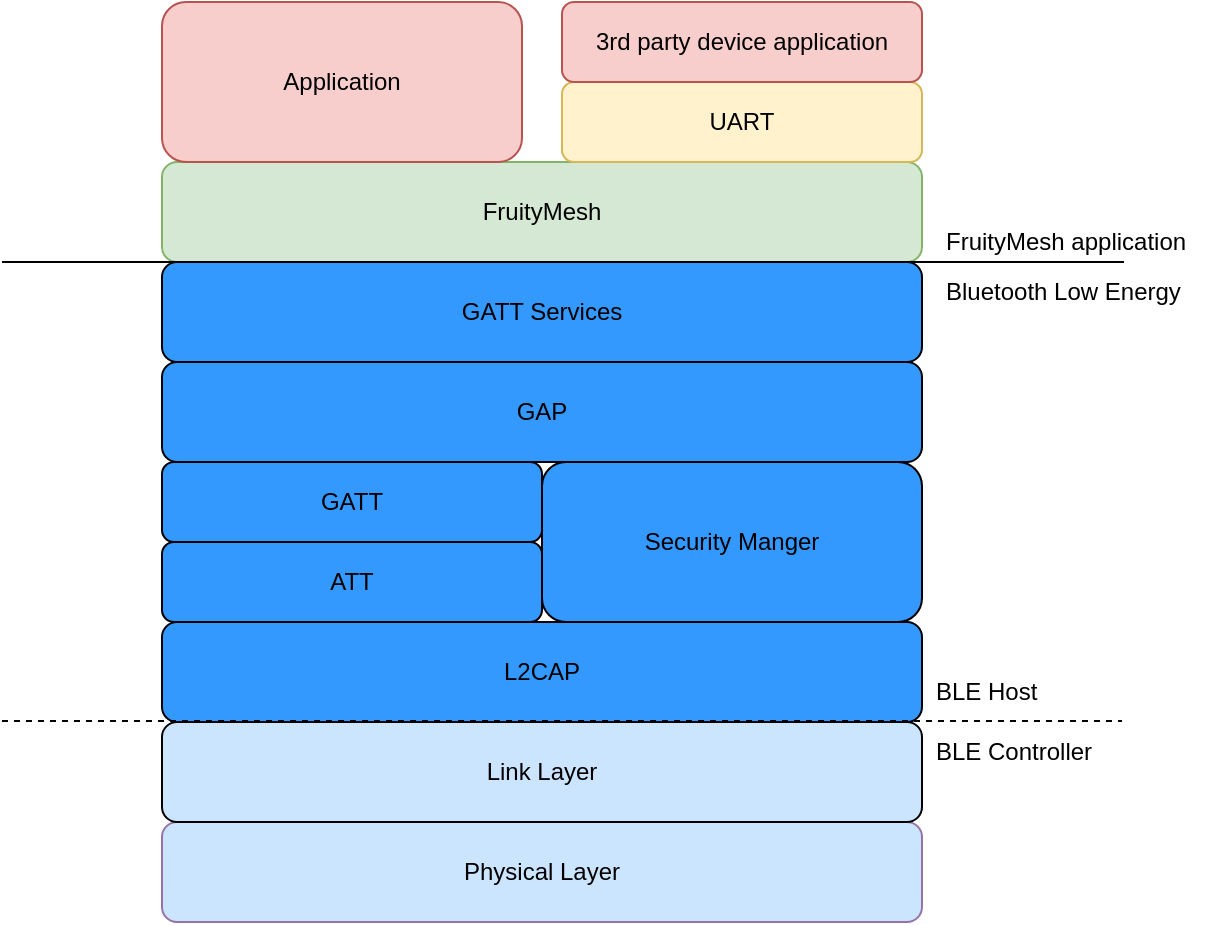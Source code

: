 <mxfile version="12.1.3" type="device" pages="1"><diagram id="8S3EAorNkWL-dzGtETf0" name="Page-1"><mxGraphModel dx="1038" dy="499" grid="1" gridSize="10" guides="1" tooltips="1" connect="1" arrows="1" fold="1" page="1" pageScale="1" pageWidth="827" pageHeight="1169" math="0" shadow="0"><root><mxCell id="0"/><mxCell id="1" parent="0"/><mxCell id="Dw_2jRZYT2J4uOGL5Bsu-3" value="Physical Layer" style="rounded=1;whiteSpace=wrap;html=1;fillColor=#CCE5FF;strokeColor=#9673a6;" parent="1" vertex="1"><mxGeometry x="160" y="480" width="380" height="50" as="geometry"/></mxCell><mxCell id="Dw_2jRZYT2J4uOGL5Bsu-4" value="Link Layer" style="rounded=1;whiteSpace=wrap;html=1;fillColor=#CCE5FF;" parent="1" vertex="1"><mxGeometry x="160" y="430" width="380" height="50" as="geometry"/></mxCell><mxCell id="Dw_2jRZYT2J4uOGL5Bsu-6" value="L2CAP" style="rounded=1;whiteSpace=wrap;html=1;fillColor=#3399FF;" parent="1" vertex="1"><mxGeometry x="160" y="380" width="380" height="50" as="geometry"/></mxCell><mxCell id="Dw_2jRZYT2J4uOGL5Bsu-7" value="ATT" style="rounded=1;whiteSpace=wrap;html=1;fillColor=#3399FF;" parent="1" vertex="1"><mxGeometry x="160" y="340" width="190" height="40" as="geometry"/></mxCell><mxCell id="Dw_2jRZYT2J4uOGL5Bsu-8" value="Security Manger" style="rounded=1;whiteSpace=wrap;html=1;fillColor=#3399FF;" parent="1" vertex="1"><mxGeometry x="350" y="300" width="190" height="80" as="geometry"/></mxCell><mxCell id="Dw_2jRZYT2J4uOGL5Bsu-9" value="GATT" style="rounded=1;whiteSpace=wrap;html=1;fillColor=#3399FF;" parent="1" vertex="1"><mxGeometry x="160" y="300" width="190" height="40" as="geometry"/></mxCell><mxCell id="Dw_2jRZYT2J4uOGL5Bsu-10" value="GAP" style="rounded=1;whiteSpace=wrap;html=1;fillColor=#3399FF;" parent="1" vertex="1"><mxGeometry x="160" y="250" width="380" height="50" as="geometry"/></mxCell><mxCell id="Dw_2jRZYT2J4uOGL5Bsu-11" value="GATT Services" style="rounded=1;whiteSpace=wrap;html=1;fillColor=#3399FF;" parent="1" vertex="1"><mxGeometry x="160" y="200" width="380" height="50" as="geometry"/></mxCell><mxCell id="Dw_2jRZYT2J4uOGL5Bsu-15" value="FruityMesh" style="rounded=1;whiteSpace=wrap;html=1;fillColor=#d5e8d4;strokeColor=#82b366;" parent="1" vertex="1"><mxGeometry x="160" y="150" width="380" height="50" as="geometry"/></mxCell><mxCell id="Dw_2jRZYT2J4uOGL5Bsu-16" value="Application" style="rounded=1;whiteSpace=wrap;html=1;fillColor=#f8cecc;strokeColor=#b85450;" parent="1" vertex="1"><mxGeometry x="160" y="70" width="180" height="80" as="geometry"/></mxCell><mxCell id="Dw_2jRZYT2J4uOGL5Bsu-17" value="UART" style="rounded=1;whiteSpace=wrap;html=1;fillColor=#fff2cc;strokeColor=#d6b656;" parent="1" vertex="1"><mxGeometry x="360" y="110" width="180" height="40" as="geometry"/></mxCell><mxCell id="Dw_2jRZYT2J4uOGL5Bsu-19" value="3rd party device application" style="rounded=1;whiteSpace=wrap;html=1;fillColor=#f8cecc;strokeColor=#b85450;" parent="1" vertex="1"><mxGeometry x="360" y="70" width="180" height="40" as="geometry"/></mxCell><mxCell id="Dw_2jRZYT2J4uOGL5Bsu-21" value="Bluetooth Low Energy" style="text;html=1;resizable=0;points=[];autosize=1;align=left;verticalAlign=top;spacingTop=-4;" parent="1" vertex="1"><mxGeometry x="550" y="205" width="130" height="20" as="geometry"/></mxCell><mxCell id="Dw_2jRZYT2J4uOGL5Bsu-22" value="FruityMesh application" style="text;html=1;resizable=0;points=[];autosize=1;align=left;verticalAlign=top;spacingTop=-4;" parent="1" vertex="1"><mxGeometry x="550" y="180" width="140" height="20" as="geometry"/></mxCell><mxCell id="e-Nn8WJ45un1sUzDWG0X-1" value="" style="endArrow=none;dashed=1;html=1;" edge="1" parent="1"><mxGeometry width="50" height="50" relative="1" as="geometry"><mxPoint x="80" y="429.5" as="sourcePoint"/><mxPoint x="640" y="429.5" as="targetPoint"/></mxGeometry></mxCell><mxCell id="e-Nn8WJ45un1sUzDWG0X-2" value="BLE Host" style="text;html=1;resizable=0;points=[];autosize=1;align=left;verticalAlign=top;spacingTop=-4;" vertex="1" parent="1"><mxGeometry x="545" y="405" width="70" height="20" as="geometry"/></mxCell><mxCell id="e-Nn8WJ45un1sUzDWG0X-3" value="BLE Controller" style="text;html=1;resizable=0;points=[];autosize=1;align=left;verticalAlign=top;spacingTop=-4;" vertex="1" parent="1"><mxGeometry x="545" y="435" width="90" height="20" as="geometry"/></mxCell><mxCell id="e-Nn8WJ45un1sUzDWG0X-4" value="" style="endArrow=none;html=1;" edge="1" parent="1"><mxGeometry width="50" height="50" relative="1" as="geometry"><mxPoint x="80" y="200" as="sourcePoint"/><mxPoint x="641" y="200" as="targetPoint"/></mxGeometry></mxCell></root></mxGraphModel></diagram></mxfile>